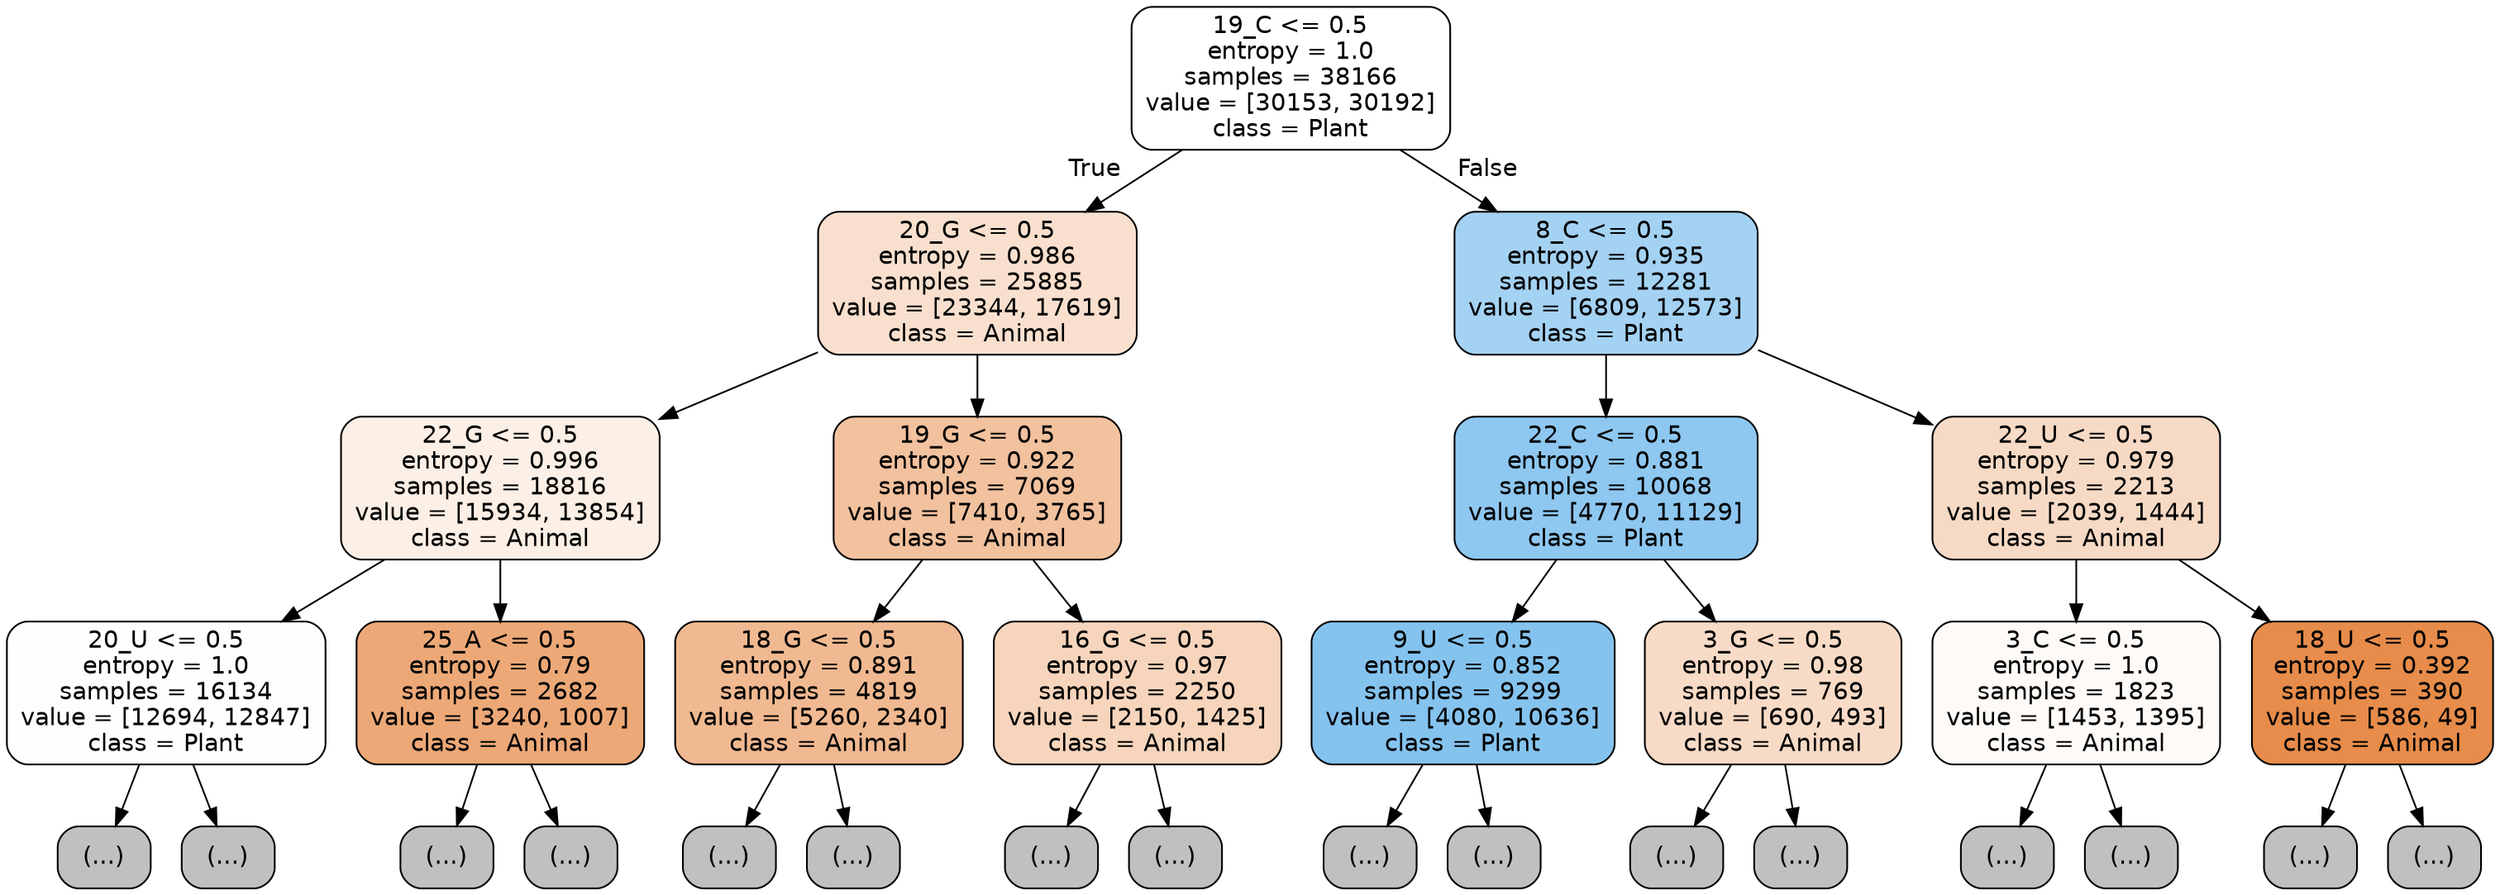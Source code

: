 digraph Tree {
node [shape=box, style="filled, rounded", color="black", fontname="helvetica"] ;
edge [fontname="helvetica"] ;
0 [label="19_C <= 0.5\nentropy = 1.0\nsamples = 38166\nvalue = [30153, 30192]\nclass = Plant", fillcolor="#ffffff"] ;
1 [label="20_G <= 0.5\nentropy = 0.986\nsamples = 25885\nvalue = [23344, 17619]\nclass = Animal", fillcolor="#f9e0ce"] ;
0 -> 1 [labeldistance=2.5, labelangle=45, headlabel="True"] ;
2 [label="22_G <= 0.5\nentropy = 0.996\nsamples = 18816\nvalue = [15934, 13854]\nclass = Animal", fillcolor="#fcefe5"] ;
1 -> 2 ;
3 [label="20_U <= 0.5\nentropy = 1.0\nsamples = 16134\nvalue = [12694, 12847]\nclass = Plant", fillcolor="#fdfeff"] ;
2 -> 3 ;
4 [label="(...)", fillcolor="#C0C0C0"] ;
3 -> 4 ;
5365 [label="(...)", fillcolor="#C0C0C0"] ;
3 -> 5365 ;
8168 [label="25_A <= 0.5\nentropy = 0.79\nsamples = 2682\nvalue = [3240, 1007]\nclass = Animal", fillcolor="#eda877"] ;
2 -> 8168 ;
8169 [label="(...)", fillcolor="#C0C0C0"] ;
8168 -> 8169 ;
9274 [label="(...)", fillcolor="#C0C0C0"] ;
8168 -> 9274 ;
9309 [label="19_G <= 0.5\nentropy = 0.922\nsamples = 7069\nvalue = [7410, 3765]\nclass = Animal", fillcolor="#f2c19e"] ;
1 -> 9309 ;
9310 [label="18_G <= 0.5\nentropy = 0.891\nsamples = 4819\nvalue = [5260, 2340]\nclass = Animal", fillcolor="#f1b991"] ;
9309 -> 9310 ;
9311 [label="(...)", fillcolor="#C0C0C0"] ;
9310 -> 9311 ;
11066 [label="(...)", fillcolor="#C0C0C0"] ;
9310 -> 11066 ;
11695 [label="16_G <= 0.5\nentropy = 0.97\nsamples = 2250\nvalue = [2150, 1425]\nclass = Animal", fillcolor="#f6d5bc"] ;
9309 -> 11695 ;
11696 [label="(...)", fillcolor="#C0C0C0"] ;
11695 -> 11696 ;
12505 [label="(...)", fillcolor="#C0C0C0"] ;
11695 -> 12505 ;
12876 [label="8_C <= 0.5\nentropy = 0.935\nsamples = 12281\nvalue = [6809, 12573]\nclass = Plant", fillcolor="#a4d2f3"] ;
0 -> 12876 [labeldistance=2.5, labelangle=-45, headlabel="False"] ;
12877 [label="22_C <= 0.5\nentropy = 0.881\nsamples = 10068\nvalue = [4770, 11129]\nclass = Plant", fillcolor="#8ec7f0"] ;
12876 -> 12877 ;
12878 [label="9_U <= 0.5\nentropy = 0.852\nsamples = 9299\nvalue = [4080, 10636]\nclass = Plant", fillcolor="#85c3ef"] ;
12877 -> 12878 ;
12879 [label="(...)", fillcolor="#C0C0C0"] ;
12878 -> 12879 ;
14958 [label="(...)", fillcolor="#C0C0C0"] ;
12878 -> 14958 ;
15663 [label="3_G <= 0.5\nentropy = 0.98\nsamples = 769\nvalue = [690, 493]\nclass = Animal", fillcolor="#f8dbc6"] ;
12877 -> 15663 ;
15664 [label="(...)", fillcolor="#C0C0C0"] ;
15663 -> 15664 ;
15965 [label="(...)", fillcolor="#C0C0C0"] ;
15663 -> 15965 ;
16094 [label="22_U <= 0.5\nentropy = 0.979\nsamples = 2213\nvalue = [2039, 1444]\nclass = Animal", fillcolor="#f7dac5"] ;
12876 -> 16094 ;
16095 [label="3_C <= 0.5\nentropy = 1.0\nsamples = 1823\nvalue = [1453, 1395]\nclass = Animal", fillcolor="#fefaf7"] ;
16094 -> 16095 ;
16096 [label="(...)", fillcolor="#C0C0C0"] ;
16095 -> 16096 ;
16745 [label="(...)", fillcolor="#C0C0C0"] ;
16095 -> 16745 ;
16916 [label="18_U <= 0.5\nentropy = 0.392\nsamples = 390\nvalue = [586, 49]\nclass = Animal", fillcolor="#e78c4a"] ;
16094 -> 16916 ;
16917 [label="(...)", fillcolor="#C0C0C0"] ;
16916 -> 16917 ;
16970 [label="(...)", fillcolor="#C0C0C0"] ;
16916 -> 16970 ;
}